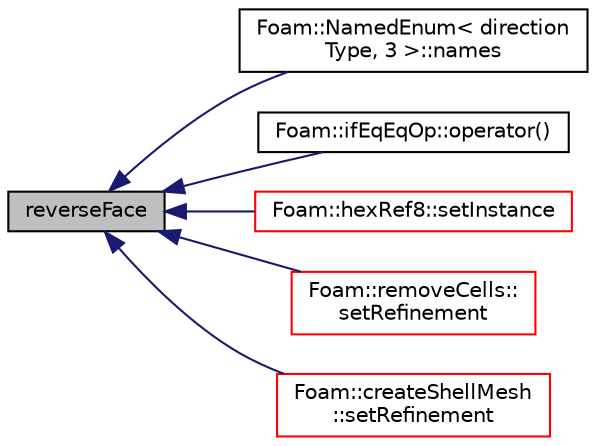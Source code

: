 digraph "reverseFace"
{
  bgcolor="transparent";
  edge [fontname="Helvetica",fontsize="10",labelfontname="Helvetica",labelfontsize="10"];
  node [fontname="Helvetica",fontsize="10",shape=record];
  rankdir="LR";
  Node189 [label="reverseFace",height=0.2,width=0.4,color="black", fillcolor="grey75", style="filled", fontcolor="black"];
  Node189 -> Node190 [dir="back",color="midnightblue",fontsize="10",style="solid",fontname="Helvetica"];
  Node190 [label="Foam::NamedEnum\< direction\lType, 3 \>::names",height=0.2,width=0.4,color="black",URL="$a27113.html#a7350da3a0edd92cd11e6c479c9967dc8"];
  Node189 -> Node191 [dir="back",color="midnightblue",fontsize="10",style="solid",fontname="Helvetica"];
  Node191 [label="Foam::ifEqEqOp::operator()",height=0.2,width=0.4,color="black",URL="$a22409.html#a11b523ea721588ff21a031254c7eb98b"];
  Node189 -> Node192 [dir="back",color="midnightblue",fontsize="10",style="solid",fontname="Helvetica"];
  Node192 [label="Foam::hexRef8::setInstance",height=0.2,width=0.4,color="red",URL="$a22413.html#af44817e5a0340574e0dd5d2d863d75d1"];
  Node189 -> Node204 [dir="back",color="midnightblue",fontsize="10",style="solid",fontname="Helvetica"];
  Node204 [label="Foam::removeCells::\lsetRefinement",height=0.2,width=0.4,color="red",URL="$a22461.html#a1fa7db25391bd44913e7d03a77e2c45b",tooltip="Play commands into polyTopoChange to remove cells. "];
  Node189 -> Node227 [dir="back",color="midnightblue",fontsize="10",style="solid",fontname="Helvetica"];
  Node227 [label="Foam::createShellMesh\l::setRefinement",height=0.2,width=0.4,color="red",URL="$a22181.html#aef7bf7bc4511c879d54f2bbd3c76729a",tooltip="Play commands into polyTopoChange to create layer mesh. "];
}
